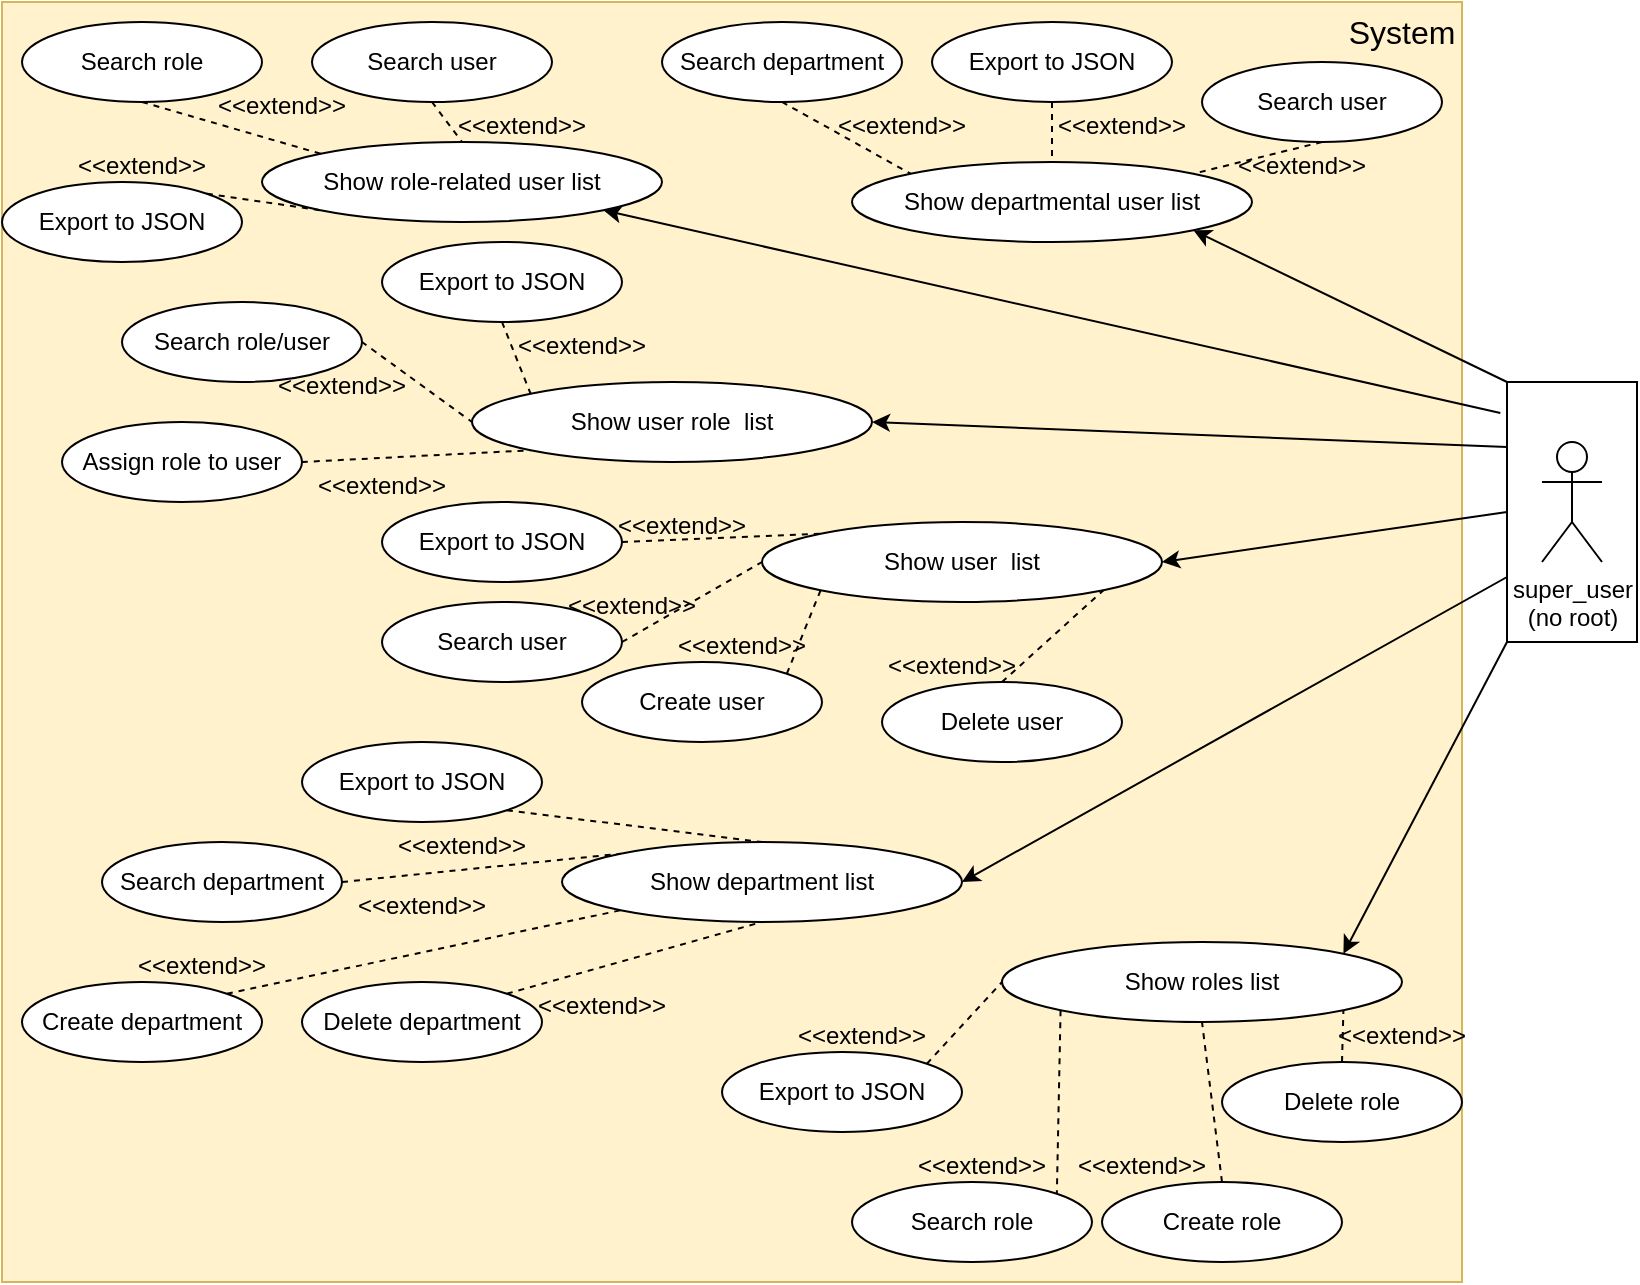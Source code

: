 <mxfile version="24.2.0" type="device">
  <diagram name="Page-1" id="BI-wrl8nO59t62M6zvBc">
    <mxGraphModel dx="1195" dy="652" grid="1" gridSize="10" guides="1" tooltips="1" connect="1" arrows="1" fold="1" page="1" pageScale="1" pageWidth="830" pageHeight="660" math="0" shadow="0">
      <root>
        <mxCell id="0" />
        <mxCell id="1" parent="0" />
        <mxCell id="bPBWY9slAnZx-zZx4ncS-4" value="" style="rounded=0;whiteSpace=wrap;html=1;" vertex="1" parent="1">
          <mxGeometry x="752.5" y="190" width="65" height="130" as="geometry" />
        </mxCell>
        <mxCell id="hyaC-WpukuONI3WBb8m--1" value="" style="rounded=0;whiteSpace=wrap;html=1;fillColor=#fff2cc;strokeColor=#d6b656;" parent="1" vertex="1">
          <mxGeometry width="730" height="640" as="geometry" />
        </mxCell>
        <mxCell id="hyaC-WpukuONI3WBb8m--2" value="System" style="text;html=1;align=center;verticalAlign=middle;whiteSpace=wrap;rounded=0;fontSize=16;" parent="1" vertex="1">
          <mxGeometry x="670" width="60" height="30" as="geometry" />
        </mxCell>
        <mxCell id="hyaC-WpukuONI3WBb8m--3" value="&lt;div&gt;super_user&lt;br&gt;(no root)&lt;/div&gt;" style="shape=umlActor;verticalLabelPosition=bottom;verticalAlign=top;html=1;outlineConnect=0;" parent="1" vertex="1">
          <mxGeometry x="770" y="220" width="30" height="60" as="geometry" />
        </mxCell>
        <mxCell id="hyaC-WpukuONI3WBb8m--8" value="Show user&amp;nbsp; list" style="ellipse;whiteSpace=wrap;html=1;" parent="1" vertex="1">
          <mxGeometry x="380" y="260" width="200" height="40" as="geometry" />
        </mxCell>
        <mxCell id="bPBWY9slAnZx-zZx4ncS-1" value="&lt;div&gt;Show department list&lt;/div&gt;" style="ellipse;whiteSpace=wrap;html=1;" vertex="1" parent="1">
          <mxGeometry x="280" y="420" width="200" height="40" as="geometry" />
        </mxCell>
        <mxCell id="bPBWY9slAnZx-zZx4ncS-2" value="&lt;div&gt;Show roles list&lt;/div&gt;" style="ellipse;whiteSpace=wrap;html=1;" vertex="1" parent="1">
          <mxGeometry x="500" y="470" width="200" height="40" as="geometry" />
        </mxCell>
        <mxCell id="bPBWY9slAnZx-zZx4ncS-5" value="" style="endArrow=classic;html=1;rounded=0;entryX=1;entryY=0;entryDx=0;entryDy=0;exitX=0;exitY=1;exitDx=0;exitDy=0;" edge="1" parent="1" source="bPBWY9slAnZx-zZx4ncS-4" target="bPBWY9slAnZx-zZx4ncS-2">
          <mxGeometry width="50" height="50" relative="1" as="geometry">
            <mxPoint x="620" y="300" as="sourcePoint" />
            <mxPoint x="670" y="250" as="targetPoint" />
          </mxGeometry>
        </mxCell>
        <mxCell id="bPBWY9slAnZx-zZx4ncS-6" value="" style="endArrow=classic;html=1;rounded=0;entryX=1;entryY=0.5;entryDx=0;entryDy=0;exitX=0;exitY=0.75;exitDx=0;exitDy=0;" edge="1" parent="1" source="bPBWY9slAnZx-zZx4ncS-4" target="bPBWY9slAnZx-zZx4ncS-1">
          <mxGeometry width="50" height="50" relative="1" as="geometry">
            <mxPoint x="752.5" y="280" as="sourcePoint" />
            <mxPoint x="660.5" y="336" as="targetPoint" />
          </mxGeometry>
        </mxCell>
        <mxCell id="bPBWY9slAnZx-zZx4ncS-7" value="" style="endArrow=classic;html=1;rounded=0;entryX=1;entryY=0.5;entryDx=0;entryDy=0;exitX=0;exitY=0.5;exitDx=0;exitDy=0;" edge="1" parent="1" source="bPBWY9slAnZx-zZx4ncS-4" target="hyaC-WpukuONI3WBb8m--8">
          <mxGeometry width="50" height="50" relative="1" as="geometry">
            <mxPoint x="752.5" y="250" as="sourcePoint" />
            <mxPoint x="559.5" y="292" as="targetPoint" />
          </mxGeometry>
        </mxCell>
        <mxCell id="bPBWY9slAnZx-zZx4ncS-8" value="&lt;div&gt;Create role&lt;/div&gt;" style="ellipse;whiteSpace=wrap;html=1;" vertex="1" parent="1">
          <mxGeometry x="550" y="590" width="120" height="40" as="geometry" />
        </mxCell>
        <mxCell id="bPBWY9slAnZx-zZx4ncS-9" value="&lt;div&gt;Delete role&lt;/div&gt;" style="ellipse;whiteSpace=wrap;html=1;" vertex="1" parent="1">
          <mxGeometry x="610" y="530" width="120" height="40" as="geometry" />
        </mxCell>
        <mxCell id="bPBWY9slAnZx-zZx4ncS-10" value="&lt;font style=&quot;font-size: 12px;&quot;&gt;&amp;lt;&amp;lt;extend&amp;gt;&amp;gt;&lt;/font&gt;" style="text;html=1;align=center;verticalAlign=middle;whiteSpace=wrap;rounded=0;fontSize=16;" vertex="1" parent="1">
          <mxGeometry x="660" y="505" width="80" height="20" as="geometry" />
        </mxCell>
        <mxCell id="bPBWY9slAnZx-zZx4ncS-11" value="&lt;font style=&quot;font-size: 12px;&quot;&gt;&amp;lt;&amp;lt;extend&amp;gt;&amp;gt;&lt;/font&gt;" style="text;html=1;align=center;verticalAlign=middle;whiteSpace=wrap;rounded=0;fontSize=16;" vertex="1" parent="1">
          <mxGeometry x="530" y="570" width="80" height="20" as="geometry" />
        </mxCell>
        <mxCell id="bPBWY9slAnZx-zZx4ncS-16" value="&lt;div&gt;Delete department&lt;br&gt;&lt;/div&gt;" style="ellipse;whiteSpace=wrap;html=1;" vertex="1" parent="1">
          <mxGeometry x="150" y="490" width="120" height="40" as="geometry" />
        </mxCell>
        <mxCell id="bPBWY9slAnZx-zZx4ncS-17" value="&lt;font style=&quot;font-size: 12px;&quot;&gt;&amp;lt;&amp;lt;extend&amp;gt;&amp;gt;&lt;/font&gt;" style="text;html=1;align=center;verticalAlign=middle;whiteSpace=wrap;rounded=0;fontSize=16;" vertex="1" parent="1">
          <mxGeometry x="260" y="490" width="80" height="20" as="geometry" />
        </mxCell>
        <mxCell id="bPBWY9slAnZx-zZx4ncS-19" value="&lt;div&gt;Create department&lt;br&gt;&lt;/div&gt;" style="ellipse;whiteSpace=wrap;html=1;" vertex="1" parent="1">
          <mxGeometry x="10" y="490" width="120" height="40" as="geometry" />
        </mxCell>
        <mxCell id="bPBWY9slAnZx-zZx4ncS-21" value="&lt;font style=&quot;font-size: 12px;&quot;&gt;&amp;lt;&amp;lt;extend&amp;gt;&amp;gt;&lt;/font&gt;" style="text;html=1;align=center;verticalAlign=middle;whiteSpace=wrap;rounded=0;fontSize=16;" vertex="1" parent="1">
          <mxGeometry x="170" y="440" width="80" height="20" as="geometry" />
        </mxCell>
        <mxCell id="bPBWY9slAnZx-zZx4ncS-22" value="Create user" style="ellipse;whiteSpace=wrap;html=1;" vertex="1" parent="1">
          <mxGeometry x="290" y="330" width="120" height="40" as="geometry" />
        </mxCell>
        <mxCell id="bPBWY9slAnZx-zZx4ncS-23" value="&lt;font style=&quot;font-size: 12px;&quot;&gt;&amp;lt;&amp;lt;extend&amp;gt;&amp;gt;&lt;/font&gt;" style="text;html=1;align=center;verticalAlign=middle;whiteSpace=wrap;rounded=0;fontSize=16;" vertex="1" parent="1">
          <mxGeometry x="435" y="320" width="80" height="20" as="geometry" />
        </mxCell>
        <mxCell id="bPBWY9slAnZx-zZx4ncS-25" value="Delete user" style="ellipse;whiteSpace=wrap;html=1;" vertex="1" parent="1">
          <mxGeometry x="440" y="340" width="120" height="40" as="geometry" />
        </mxCell>
        <mxCell id="bPBWY9slAnZx-zZx4ncS-26" value="&lt;font style=&quot;font-size: 12px;&quot;&gt;&amp;lt;&amp;lt;extend&amp;gt;&amp;gt;&lt;/font&gt;" style="text;html=1;align=center;verticalAlign=middle;whiteSpace=wrap;rounded=0;fontSize=16;" vertex="1" parent="1">
          <mxGeometry x="150" y="230" width="80" height="20" as="geometry" />
        </mxCell>
        <mxCell id="bPBWY9slAnZx-zZx4ncS-28" value="Show user role&amp;nbsp; list" style="ellipse;whiteSpace=wrap;html=1;" vertex="1" parent="1">
          <mxGeometry x="235" y="190" width="200" height="40" as="geometry" />
        </mxCell>
        <mxCell id="bPBWY9slAnZx-zZx4ncS-29" value="Assign role to user" style="ellipse;whiteSpace=wrap;html=1;" vertex="1" parent="1">
          <mxGeometry x="30" y="210" width="120" height="40" as="geometry" />
        </mxCell>
        <mxCell id="bPBWY9slAnZx-zZx4ncS-31" value="&lt;font style=&quot;font-size: 12px;&quot;&gt;&amp;lt;&amp;lt;extend&amp;gt;&amp;gt;&lt;/font&gt;" style="text;html=1;align=center;verticalAlign=middle;whiteSpace=wrap;rounded=0;fontSize=16;" vertex="1" parent="1">
          <mxGeometry x="330" y="310" width="80" height="20" as="geometry" />
        </mxCell>
        <mxCell id="bPBWY9slAnZx-zZx4ncS-32" value="" style="endArrow=classic;html=1;rounded=0;entryX=1;entryY=0.5;entryDx=0;entryDy=0;exitX=0;exitY=0.25;exitDx=0;exitDy=0;" edge="1" parent="1" source="bPBWY9slAnZx-zZx4ncS-4" target="bPBWY9slAnZx-zZx4ncS-28">
          <mxGeometry width="50" height="50" relative="1" as="geometry">
            <mxPoint x="752.5" y="210" as="sourcePoint" />
            <mxPoint x="429.5" y="305" as="targetPoint" />
          </mxGeometry>
        </mxCell>
        <mxCell id="bPBWY9slAnZx-zZx4ncS-33" value="" style="endArrow=none;dashed=1;html=1;rounded=0;fontSize=12;startSize=8;endSize=8;curved=1;entryX=0;entryY=1;entryDx=0;entryDy=0;exitX=1;exitY=0.5;exitDx=0;exitDy=0;" edge="1" parent="1" source="bPBWY9slAnZx-zZx4ncS-29" target="bPBWY9slAnZx-zZx4ncS-28">
          <mxGeometry width="50" height="50" relative="1" as="geometry">
            <mxPoint x="392" y="124" as="sourcePoint" />
            <mxPoint x="450" y="180" as="targetPoint" />
          </mxGeometry>
        </mxCell>
        <mxCell id="bPBWY9slAnZx-zZx4ncS-34" value="" style="endArrow=none;dashed=1;html=1;rounded=0;entryX=0;entryY=1;entryDx=0;entryDy=0;exitX=1;exitY=0;exitDx=0;exitDy=0;" edge="1" parent="1" source="bPBWY9slAnZx-zZx4ncS-22" target="hyaC-WpukuONI3WBb8m--8">
          <mxGeometry width="50" height="50" relative="1" as="geometry">
            <mxPoint x="430" y="340" as="sourcePoint" />
            <mxPoint x="480" y="290" as="targetPoint" />
          </mxGeometry>
        </mxCell>
        <mxCell id="bPBWY9slAnZx-zZx4ncS-35" value="" style="endArrow=none;dashed=1;html=1;rounded=0;entryX=1;entryY=1;entryDx=0;entryDy=0;exitX=0.5;exitY=0;exitDx=0;exitDy=0;" edge="1" parent="1" source="bPBWY9slAnZx-zZx4ncS-25" target="hyaC-WpukuONI3WBb8m--8">
          <mxGeometry width="50" height="50" relative="1" as="geometry">
            <mxPoint x="430" y="340" as="sourcePoint" />
            <mxPoint x="480" y="290" as="targetPoint" />
          </mxGeometry>
        </mxCell>
        <mxCell id="bPBWY9slAnZx-zZx4ncS-36" value="" style="endArrow=none;dashed=1;html=1;rounded=0;entryX=0;entryY=1;entryDx=0;entryDy=0;exitX=1;exitY=0;exitDx=0;exitDy=0;" edge="1" parent="1" source="bPBWY9slAnZx-zZx4ncS-19" target="bPBWY9slAnZx-zZx4ncS-1">
          <mxGeometry width="50" height="50" relative="1" as="geometry">
            <mxPoint x="430" y="340" as="sourcePoint" />
            <mxPoint x="480" y="290" as="targetPoint" />
          </mxGeometry>
        </mxCell>
        <mxCell id="bPBWY9slAnZx-zZx4ncS-37" value="" style="endArrow=none;dashed=1;html=1;rounded=0;entryX=0.5;entryY=1;entryDx=0;entryDy=0;exitX=1;exitY=0;exitDx=0;exitDy=0;" edge="1" parent="1" source="bPBWY9slAnZx-zZx4ncS-16" target="bPBWY9slAnZx-zZx4ncS-1">
          <mxGeometry width="50" height="50" relative="1" as="geometry">
            <mxPoint x="305" y="580" as="sourcePoint" />
            <mxPoint x="355" y="530" as="targetPoint" />
          </mxGeometry>
        </mxCell>
        <mxCell id="bPBWY9slAnZx-zZx4ncS-38" value="" style="endArrow=none;dashed=1;html=1;rounded=0;entryX=0.5;entryY=1;entryDx=0;entryDy=0;exitX=0.5;exitY=0;exitDx=0;exitDy=0;" edge="1" parent="1" source="bPBWY9slAnZx-zZx4ncS-8" target="bPBWY9slAnZx-zZx4ncS-2">
          <mxGeometry width="50" height="50" relative="1" as="geometry">
            <mxPoint x="430" y="340" as="sourcePoint" />
            <mxPoint x="480" y="290" as="targetPoint" />
          </mxGeometry>
        </mxCell>
        <mxCell id="bPBWY9slAnZx-zZx4ncS-39" value="" style="endArrow=none;dashed=1;html=1;rounded=0;entryX=1;entryY=1;entryDx=0;entryDy=0;exitX=0.5;exitY=0;exitDx=0;exitDy=0;" edge="1" parent="1" source="bPBWY9slAnZx-zZx4ncS-9" target="bPBWY9slAnZx-zZx4ncS-2">
          <mxGeometry width="50" height="50" relative="1" as="geometry">
            <mxPoint x="430" y="340" as="sourcePoint" />
            <mxPoint x="480" y="290" as="targetPoint" />
          </mxGeometry>
        </mxCell>
        <mxCell id="bPBWY9slAnZx-zZx4ncS-40" value="Show departmental user list" style="ellipse;whiteSpace=wrap;html=1;" vertex="1" parent="1">
          <mxGeometry x="425" y="80" width="200" height="40" as="geometry" />
        </mxCell>
        <mxCell id="bPBWY9slAnZx-zZx4ncS-41" value="Show role-related user list" style="ellipse;whiteSpace=wrap;html=1;" vertex="1" parent="1">
          <mxGeometry x="130" y="70" width="200" height="40" as="geometry" />
        </mxCell>
        <mxCell id="bPBWY9slAnZx-zZx4ncS-42" value="&lt;div&gt;Search role&lt;/div&gt;" style="ellipse;whiteSpace=wrap;html=1;" vertex="1" parent="1">
          <mxGeometry x="425" y="590" width="120" height="40" as="geometry" />
        </mxCell>
        <mxCell id="bPBWY9slAnZx-zZx4ncS-43" value="&lt;font style=&quot;font-size: 12px;&quot;&gt;&amp;lt;&amp;lt;extend&amp;gt;&amp;gt;&lt;/font&gt;" style="text;html=1;align=center;verticalAlign=middle;whiteSpace=wrap;rounded=0;fontSize=16;" vertex="1" parent="1">
          <mxGeometry x="450" y="570" width="80" height="20" as="geometry" />
        </mxCell>
        <mxCell id="bPBWY9slAnZx-zZx4ncS-45" value="" style="endArrow=none;dashed=1;html=1;rounded=0;entryX=1;entryY=0;entryDx=0;entryDy=0;exitX=0;exitY=1;exitDx=0;exitDy=0;" edge="1" parent="1" source="bPBWY9slAnZx-zZx4ncS-2" target="bPBWY9slAnZx-zZx4ncS-42">
          <mxGeometry width="50" height="50" relative="1" as="geometry">
            <mxPoint x="245" y="590" as="sourcePoint" />
            <mxPoint x="250" y="540" as="targetPoint" />
          </mxGeometry>
        </mxCell>
        <mxCell id="bPBWY9slAnZx-zZx4ncS-46" value="&lt;div&gt;Search department&lt;br&gt;&lt;/div&gt;" style="ellipse;whiteSpace=wrap;html=1;" vertex="1" parent="1">
          <mxGeometry x="50" y="420" width="120" height="40" as="geometry" />
        </mxCell>
        <mxCell id="bPBWY9slAnZx-zZx4ncS-47" value="&lt;font style=&quot;font-size: 12px;&quot;&gt;&amp;lt;&amp;lt;extend&amp;gt;&amp;gt;&lt;/font&gt;" style="text;html=1;align=center;verticalAlign=middle;whiteSpace=wrap;rounded=0;fontSize=16;" vertex="1" parent="1">
          <mxGeometry x="60" y="470" width="80" height="20" as="geometry" />
        </mxCell>
        <mxCell id="bPBWY9slAnZx-zZx4ncS-48" value="" style="endArrow=none;dashed=1;html=1;rounded=0;entryX=0;entryY=0;entryDx=0;entryDy=0;exitX=1;exitY=0.5;exitDx=0;exitDy=0;" edge="1" parent="1" source="bPBWY9slAnZx-zZx4ncS-46" target="bPBWY9slAnZx-zZx4ncS-1">
          <mxGeometry width="50" height="50" relative="1" as="geometry">
            <mxPoint x="142" y="576" as="sourcePoint" />
            <mxPoint x="179" y="534" as="targetPoint" />
          </mxGeometry>
        </mxCell>
        <mxCell id="bPBWY9slAnZx-zZx4ncS-49" value="Search user" style="ellipse;whiteSpace=wrap;html=1;" vertex="1" parent="1">
          <mxGeometry x="190" y="300" width="120" height="40" as="geometry" />
        </mxCell>
        <mxCell id="bPBWY9slAnZx-zZx4ncS-50" value="" style="endArrow=none;dashed=1;html=1;rounded=0;entryX=0;entryY=0.5;entryDx=0;entryDy=0;exitX=1;exitY=0.5;exitDx=0;exitDy=0;" edge="1" parent="1" source="bPBWY9slAnZx-zZx4ncS-49" target="hyaC-WpukuONI3WBb8m--8">
          <mxGeometry width="50" height="50" relative="1" as="geometry">
            <mxPoint x="242" y="426" as="sourcePoint" />
            <mxPoint x="269" y="374" as="targetPoint" />
          </mxGeometry>
        </mxCell>
        <mxCell id="bPBWY9slAnZx-zZx4ncS-51" value="&lt;font style=&quot;font-size: 12px;&quot;&gt;&amp;lt;&amp;lt;extend&amp;gt;&amp;gt;&lt;/font&gt;" style="text;html=1;align=center;verticalAlign=middle;whiteSpace=wrap;rounded=0;fontSize=16;" vertex="1" parent="1">
          <mxGeometry x="275" y="290" width="80" height="20" as="geometry" />
        </mxCell>
        <mxCell id="bPBWY9slAnZx-zZx4ncS-53" value="Search role/user" style="ellipse;whiteSpace=wrap;html=1;" vertex="1" parent="1">
          <mxGeometry x="60" y="150" width="120" height="40" as="geometry" />
        </mxCell>
        <mxCell id="bPBWY9slAnZx-zZx4ncS-54" value="&lt;font style=&quot;font-size: 12px;&quot;&gt;&amp;lt;&amp;lt;extend&amp;gt;&amp;gt;&lt;/font&gt;" style="text;html=1;align=center;verticalAlign=middle;whiteSpace=wrap;rounded=0;fontSize=16;" vertex="1" parent="1">
          <mxGeometry x="130" y="180" width="80" height="20" as="geometry" />
        </mxCell>
        <mxCell id="bPBWY9slAnZx-zZx4ncS-56" value="" style="endArrow=none;dashed=1;html=1;rounded=0;fontSize=12;startSize=8;endSize=8;curved=1;entryX=0;entryY=0.5;entryDx=0;entryDy=0;exitX=1;exitY=0.5;exitDx=0;exitDy=0;" edge="1" parent="1" source="bPBWY9slAnZx-zZx4ncS-53" target="bPBWY9slAnZx-zZx4ncS-28">
          <mxGeometry width="50" height="50" relative="1" as="geometry">
            <mxPoint x="405" y="300" as="sourcePoint" />
            <mxPoint x="439" y="274" as="targetPoint" />
          </mxGeometry>
        </mxCell>
        <mxCell id="bPBWY9slAnZx-zZx4ncS-57" value="Search user" style="ellipse;whiteSpace=wrap;html=1;" vertex="1" parent="1">
          <mxGeometry x="600" y="30" width="120" height="40" as="geometry" />
        </mxCell>
        <mxCell id="bPBWY9slAnZx-zZx4ncS-58" value="Search department" style="ellipse;whiteSpace=wrap;html=1;" vertex="1" parent="1">
          <mxGeometry x="330" y="10" width="120" height="40" as="geometry" />
        </mxCell>
        <mxCell id="bPBWY9slAnZx-zZx4ncS-59" value="" style="endArrow=none;dashed=1;html=1;rounded=0;fontSize=12;startSize=8;endSize=8;curved=1;entryX=1;entryY=0;entryDx=0;entryDy=0;exitX=0.5;exitY=1;exitDx=0;exitDy=0;" edge="1" parent="1" source="bPBWY9slAnZx-zZx4ncS-57" target="bPBWY9slAnZx-zZx4ncS-40">
          <mxGeometry width="50" height="50" relative="1" as="geometry">
            <mxPoint x="620" y="150" as="sourcePoint" />
            <mxPoint x="720" y="170" as="targetPoint" />
          </mxGeometry>
        </mxCell>
        <mxCell id="bPBWY9slAnZx-zZx4ncS-60" value="" style="endArrow=none;dashed=1;html=1;rounded=0;fontSize=12;startSize=8;endSize=8;curved=1;entryX=0;entryY=0;entryDx=0;entryDy=0;exitX=0.5;exitY=1;exitDx=0;exitDy=0;" edge="1" parent="1" source="bPBWY9slAnZx-zZx4ncS-58" target="bPBWY9slAnZx-zZx4ncS-40">
          <mxGeometry width="50" height="50" relative="1" as="geometry">
            <mxPoint x="400" y="80" as="sourcePoint" />
            <mxPoint x="421" y="116" as="targetPoint" />
          </mxGeometry>
        </mxCell>
        <mxCell id="bPBWY9slAnZx-zZx4ncS-61" value="&lt;font style=&quot;font-size: 12px;&quot;&gt;&amp;lt;&amp;lt;extend&amp;gt;&amp;gt;&lt;/font&gt;" style="text;html=1;align=center;verticalAlign=middle;whiteSpace=wrap;rounded=0;fontSize=16;" vertex="1" parent="1">
          <mxGeometry x="220" y="50" width="80" height="20" as="geometry" />
        </mxCell>
        <mxCell id="bPBWY9slAnZx-zZx4ncS-63" value="&lt;font style=&quot;font-size: 12px;&quot;&gt;&amp;lt;&amp;lt;extend&amp;gt;&amp;gt;&lt;/font&gt;" style="text;html=1;align=center;verticalAlign=middle;whiteSpace=wrap;rounded=0;fontSize=16;" vertex="1" parent="1">
          <mxGeometry x="610" y="70" width="80" height="20" as="geometry" />
        </mxCell>
        <mxCell id="bPBWY9slAnZx-zZx4ncS-65" value="" style="endArrow=classic;html=1;rounded=0;entryX=1;entryY=1;entryDx=0;entryDy=0;exitX=0;exitY=0;exitDx=0;exitDy=0;" edge="1" parent="1" source="bPBWY9slAnZx-zZx4ncS-4" target="bPBWY9slAnZx-zZx4ncS-40">
          <mxGeometry width="50" height="50" relative="1" as="geometry">
            <mxPoint x="763" y="233" as="sourcePoint" />
            <mxPoint x="610" y="260" as="targetPoint" />
          </mxGeometry>
        </mxCell>
        <mxCell id="bPBWY9slAnZx-zZx4ncS-66" value="" style="endArrow=classic;html=1;rounded=0;entryX=1;entryY=1;entryDx=0;entryDy=0;exitX=-0.051;exitY=0.119;exitDx=0;exitDy=0;exitPerimeter=0;" edge="1" parent="1" source="bPBWY9slAnZx-zZx4ncS-4" target="bPBWY9slAnZx-zZx4ncS-41">
          <mxGeometry width="50" height="50" relative="1" as="geometry">
            <mxPoint x="690" y="200" as="sourcePoint" />
            <mxPoint x="558" y="144" as="targetPoint" />
          </mxGeometry>
        </mxCell>
        <mxCell id="bPBWY9slAnZx-zZx4ncS-67" value="Search user" style="ellipse;whiteSpace=wrap;html=1;" vertex="1" parent="1">
          <mxGeometry x="155" y="10" width="120" height="40" as="geometry" />
        </mxCell>
        <mxCell id="bPBWY9slAnZx-zZx4ncS-68" value="" style="endArrow=none;dashed=1;html=1;rounded=0;fontSize=12;startSize=8;endSize=8;curved=1;entryX=0.5;entryY=0;entryDx=0;entryDy=0;exitX=0.5;exitY=1;exitDx=0;exitDy=0;" edge="1" parent="1" source="bPBWY9slAnZx-zZx4ncS-67" target="bPBWY9slAnZx-zZx4ncS-41">
          <mxGeometry width="50" height="50" relative="1" as="geometry">
            <mxPoint x="339" y="80" as="sourcePoint" />
            <mxPoint x="300" y="116" as="targetPoint" />
          </mxGeometry>
        </mxCell>
        <mxCell id="bPBWY9slAnZx-zZx4ncS-69" value="&lt;font style=&quot;font-size: 12px;&quot;&gt;&amp;lt;&amp;lt;extend&amp;gt;&amp;gt;&lt;/font&gt;" style="text;html=1;align=center;verticalAlign=middle;whiteSpace=wrap;rounded=0;fontSize=16;" vertex="1" parent="1">
          <mxGeometry x="410" y="50" width="80" height="20" as="geometry" />
        </mxCell>
        <mxCell id="bPBWY9slAnZx-zZx4ncS-70" value="&lt;div&gt;Search role&lt;/div&gt;" style="ellipse;whiteSpace=wrap;html=1;" vertex="1" parent="1">
          <mxGeometry x="10" y="10" width="120" height="40" as="geometry" />
        </mxCell>
        <mxCell id="bPBWY9slAnZx-zZx4ncS-71" value="&lt;font style=&quot;font-size: 12px;&quot;&gt;&amp;lt;&amp;lt;extend&amp;gt;&amp;gt;&lt;/font&gt;" style="text;html=1;align=center;verticalAlign=middle;whiteSpace=wrap;rounded=0;fontSize=16;" vertex="1" parent="1">
          <mxGeometry x="100" y="40" width="80" height="20" as="geometry" />
        </mxCell>
        <mxCell id="bPBWY9slAnZx-zZx4ncS-72" value="" style="endArrow=none;dashed=1;html=1;rounded=0;fontSize=12;startSize=8;endSize=8;curved=1;entryX=0;entryY=0;entryDx=0;entryDy=0;exitX=0.5;exitY=1;exitDx=0;exitDy=0;" edge="1" parent="1" source="bPBWY9slAnZx-zZx4ncS-70" target="bPBWY9slAnZx-zZx4ncS-41">
          <mxGeometry width="50" height="50" relative="1" as="geometry">
            <mxPoint x="270" y="90" as="sourcePoint" />
            <mxPoint x="300" y="130" as="targetPoint" />
          </mxGeometry>
        </mxCell>
        <mxCell id="bPBWY9slAnZx-zZx4ncS-77" value="Export to JSON" style="ellipse;whiteSpace=wrap;html=1;" vertex="1" parent="1">
          <mxGeometry x="190" y="120" width="120" height="40" as="geometry" />
        </mxCell>
        <mxCell id="bPBWY9slAnZx-zZx4ncS-78" value="&lt;font style=&quot;font-size: 12px;&quot;&gt;&amp;lt;&amp;lt;extend&amp;gt;&amp;gt;&lt;/font&gt;" style="text;html=1;align=center;verticalAlign=middle;whiteSpace=wrap;rounded=0;fontSize=16;" vertex="1" parent="1">
          <mxGeometry x="250" y="160" width="80" height="20" as="geometry" />
        </mxCell>
        <mxCell id="bPBWY9slAnZx-zZx4ncS-79" value="" style="endArrow=none;dashed=1;html=1;rounded=0;entryX=0;entryY=0;entryDx=0;entryDy=0;exitX=0.5;exitY=1;exitDx=0;exitDy=0;" edge="1" parent="1" source="bPBWY9slAnZx-zZx4ncS-77" target="bPBWY9slAnZx-zZx4ncS-28">
          <mxGeometry width="50" height="50" relative="1" as="geometry">
            <mxPoint x="774.5" y="432" as="sourcePoint" />
            <mxPoint x="752.5" y="390" as="targetPoint" />
          </mxGeometry>
        </mxCell>
        <mxCell id="bPBWY9slAnZx-zZx4ncS-80" value="Export to JSON" style="ellipse;whiteSpace=wrap;html=1;" vertex="1" parent="1">
          <mxGeometry x="465" y="10" width="120" height="40" as="geometry" />
        </mxCell>
        <mxCell id="bPBWY9slAnZx-zZx4ncS-81" value="&lt;font style=&quot;font-size: 12px;&quot;&gt;&amp;lt;&amp;lt;extend&amp;gt;&amp;gt;&lt;/font&gt;" style="text;html=1;align=center;verticalAlign=middle;whiteSpace=wrap;rounded=0;fontSize=16;" vertex="1" parent="1">
          <mxGeometry x="520" y="50" width="80" height="20" as="geometry" />
        </mxCell>
        <mxCell id="bPBWY9slAnZx-zZx4ncS-82" value="" style="endArrow=none;dashed=1;html=1;rounded=0;entryX=0.5;entryY=0;entryDx=0;entryDy=0;exitX=0.5;exitY=1;exitDx=0;exitDy=0;" edge="1" parent="1" source="bPBWY9slAnZx-zZx4ncS-80" target="bPBWY9slAnZx-zZx4ncS-40">
          <mxGeometry width="50" height="50" relative="1" as="geometry">
            <mxPoint x="904.5" y="312" as="sourcePoint" />
            <mxPoint x="882.5" y="270" as="targetPoint" />
          </mxGeometry>
        </mxCell>
        <mxCell id="bPBWY9slAnZx-zZx4ncS-83" value="Export to JSON" style="ellipse;whiteSpace=wrap;html=1;" vertex="1" parent="1">
          <mxGeometry x="190" y="250" width="120" height="40" as="geometry" />
        </mxCell>
        <mxCell id="bPBWY9slAnZx-zZx4ncS-84" value="&lt;font style=&quot;font-size: 12px;&quot;&gt;&amp;lt;&amp;lt;extend&amp;gt;&amp;gt;&lt;/font&gt;" style="text;html=1;align=center;verticalAlign=middle;whiteSpace=wrap;rounded=0;fontSize=16;" vertex="1" parent="1">
          <mxGeometry x="300" y="250" width="80" height="20" as="geometry" />
        </mxCell>
        <mxCell id="bPBWY9slAnZx-zZx4ncS-85" value="" style="endArrow=none;dashed=1;html=1;rounded=0;entryX=0;entryY=0;entryDx=0;entryDy=0;exitX=1;exitY=0.5;exitDx=0;exitDy=0;" edge="1" parent="1" source="bPBWY9slAnZx-zZx4ncS-83" target="hyaC-WpukuONI3WBb8m--8">
          <mxGeometry width="50" height="50" relative="1" as="geometry">
            <mxPoint x="944.5" y="467" as="sourcePoint" />
            <mxPoint x="922.5" y="425" as="targetPoint" />
          </mxGeometry>
        </mxCell>
        <mxCell id="bPBWY9slAnZx-zZx4ncS-86" value="Export to JSON" style="ellipse;whiteSpace=wrap;html=1;" vertex="1" parent="1">
          <mxGeometry x="150" y="370" width="120" height="40" as="geometry" />
        </mxCell>
        <mxCell id="bPBWY9slAnZx-zZx4ncS-87" value="&lt;font style=&quot;font-size: 12px;&quot;&gt;&amp;lt;&amp;lt;extend&amp;gt;&amp;gt;&lt;/font&gt;" style="text;html=1;align=center;verticalAlign=middle;whiteSpace=wrap;rounded=0;fontSize=16;" vertex="1" parent="1">
          <mxGeometry x="190" y="410" width="80" height="20" as="geometry" />
        </mxCell>
        <mxCell id="bPBWY9slAnZx-zZx4ncS-88" value="" style="endArrow=none;dashed=1;html=1;rounded=0;entryX=0.5;entryY=0;entryDx=0;entryDy=0;exitX=1;exitY=1;exitDx=0;exitDy=0;" edge="1" parent="1" source="bPBWY9slAnZx-zZx4ncS-86" target="bPBWY9slAnZx-zZx4ncS-1">
          <mxGeometry width="50" height="50" relative="1" as="geometry">
            <mxPoint x="134.5" y="382" as="sourcePoint" />
            <mxPoint x="230" y="490" as="targetPoint" />
          </mxGeometry>
        </mxCell>
        <mxCell id="bPBWY9slAnZx-zZx4ncS-89" value="Export to JSON" style="ellipse;whiteSpace=wrap;html=1;" vertex="1" parent="1">
          <mxGeometry x="360" y="525" width="120" height="40" as="geometry" />
        </mxCell>
        <mxCell id="bPBWY9slAnZx-zZx4ncS-90" value="&lt;font style=&quot;font-size: 12px;&quot;&gt;&amp;lt;&amp;lt;extend&amp;gt;&amp;gt;&lt;/font&gt;" style="text;html=1;align=center;verticalAlign=middle;whiteSpace=wrap;rounded=0;fontSize=16;" vertex="1" parent="1">
          <mxGeometry x="390" y="505" width="80" height="20" as="geometry" />
        </mxCell>
        <mxCell id="bPBWY9slAnZx-zZx4ncS-91" value="" style="endArrow=none;dashed=1;html=1;rounded=0;entryX=0;entryY=0.5;entryDx=0;entryDy=0;exitX=1;exitY=0;exitDx=0;exitDy=0;" edge="1" parent="1" source="bPBWY9slAnZx-zZx4ncS-89" target="bPBWY9slAnZx-zZx4ncS-2">
          <mxGeometry width="50" height="50" relative="1" as="geometry">
            <mxPoint x="384.5" y="497" as="sourcePoint" />
            <mxPoint x="362.5" y="455" as="targetPoint" />
          </mxGeometry>
        </mxCell>
        <mxCell id="bPBWY9slAnZx-zZx4ncS-92" value="Export to JSON" style="ellipse;whiteSpace=wrap;html=1;" vertex="1" parent="1">
          <mxGeometry y="90" width="120" height="40" as="geometry" />
        </mxCell>
        <mxCell id="bPBWY9slAnZx-zZx4ncS-93" value="&lt;font style=&quot;font-size: 12px;&quot;&gt;&amp;lt;&amp;lt;extend&amp;gt;&amp;gt;&lt;/font&gt;" style="text;html=1;align=center;verticalAlign=middle;whiteSpace=wrap;rounded=0;fontSize=16;" vertex="1" parent="1">
          <mxGeometry x="30" y="70" width="80" height="20" as="geometry" />
        </mxCell>
        <mxCell id="bPBWY9slAnZx-zZx4ncS-94" value="" style="endArrow=none;dashed=1;html=1;rounded=0;entryX=0;entryY=1;entryDx=0;entryDy=0;exitX=1;exitY=0;exitDx=0;exitDy=0;" edge="1" parent="1" source="bPBWY9slAnZx-zZx4ncS-92" target="bPBWY9slAnZx-zZx4ncS-41">
          <mxGeometry width="50" height="50" relative="1" as="geometry">
            <mxPoint x="64.5" y="142" as="sourcePoint" />
            <mxPoint x="42.5" y="100" as="targetPoint" />
          </mxGeometry>
        </mxCell>
      </root>
    </mxGraphModel>
  </diagram>
</mxfile>
